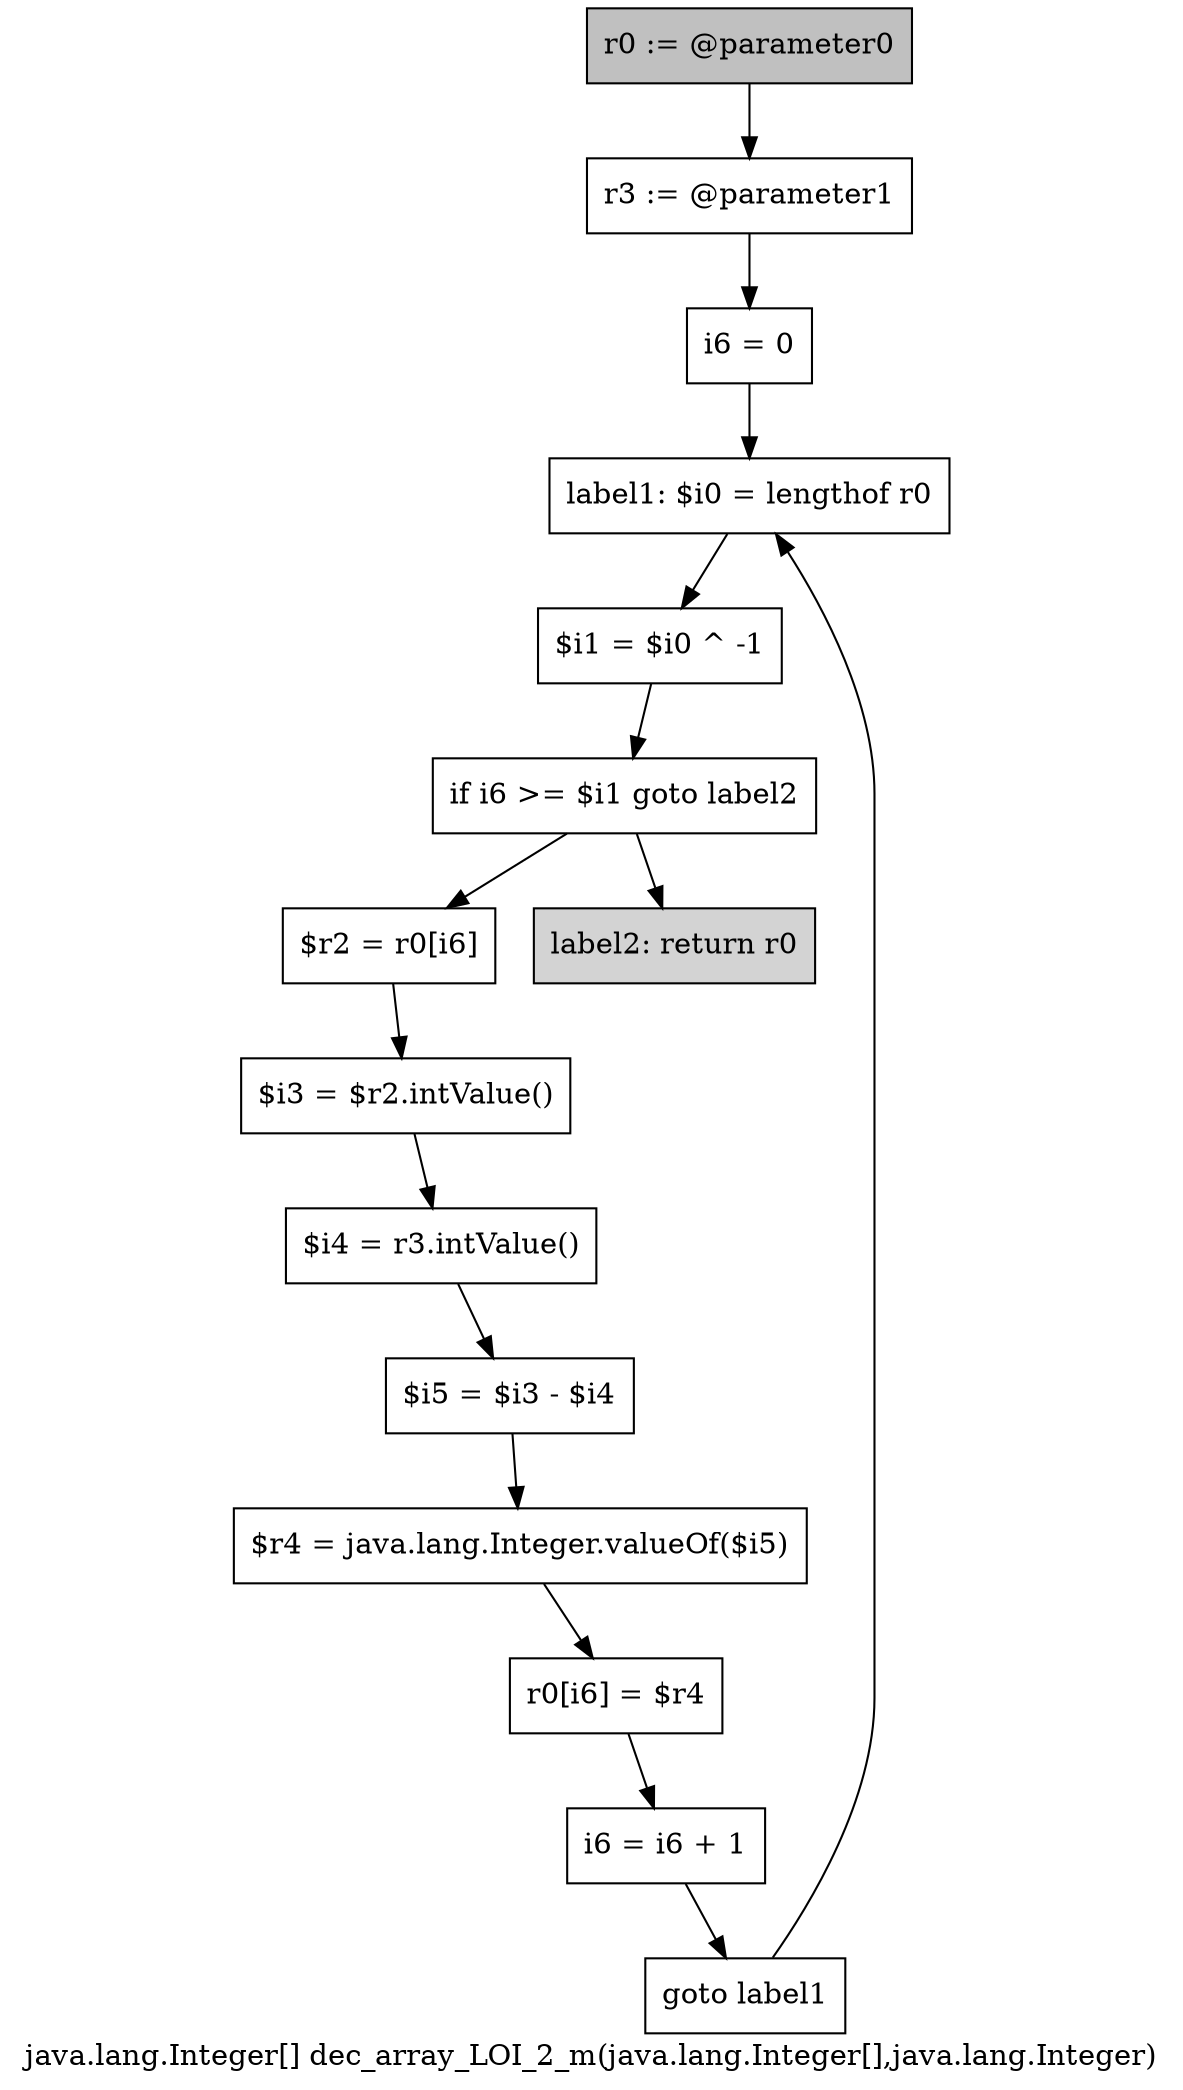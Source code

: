 digraph "java.lang.Integer[] dec_array_LOI_2_m(java.lang.Integer[],java.lang.Integer)" {
    label="java.lang.Integer[] dec_array_LOI_2_m(java.lang.Integer[],java.lang.Integer)";
    node [shape=box];
    "0" [style=filled,fillcolor=gray,label="r0 := @parameter0",];
    "1" [label="r3 := @parameter1",];
    "0"->"1";
    "2" [label="i6 = 0",];
    "1"->"2";
    "3" [label="label1: $i0 = lengthof r0",];
    "2"->"3";
    "4" [label="$i1 = $i0 ^ -1",];
    "3"->"4";
    "5" [label="if i6 >= $i1 goto label2",];
    "4"->"5";
    "6" [label="$r2 = r0[i6]",];
    "5"->"6";
    "14" [style=filled,fillcolor=lightgray,label="label2: return r0",];
    "5"->"14";
    "7" [label="$i3 = $r2.intValue()",];
    "6"->"7";
    "8" [label="$i4 = r3.intValue()",];
    "7"->"8";
    "9" [label="$i5 = $i3 - $i4",];
    "8"->"9";
    "10" [label="$r4 = java.lang.Integer.valueOf($i5)",];
    "9"->"10";
    "11" [label="r0[i6] = $r4",];
    "10"->"11";
    "12" [label="i6 = i6 + 1",];
    "11"->"12";
    "13" [label="goto label1",];
    "12"->"13";
    "13"->"3";
}
